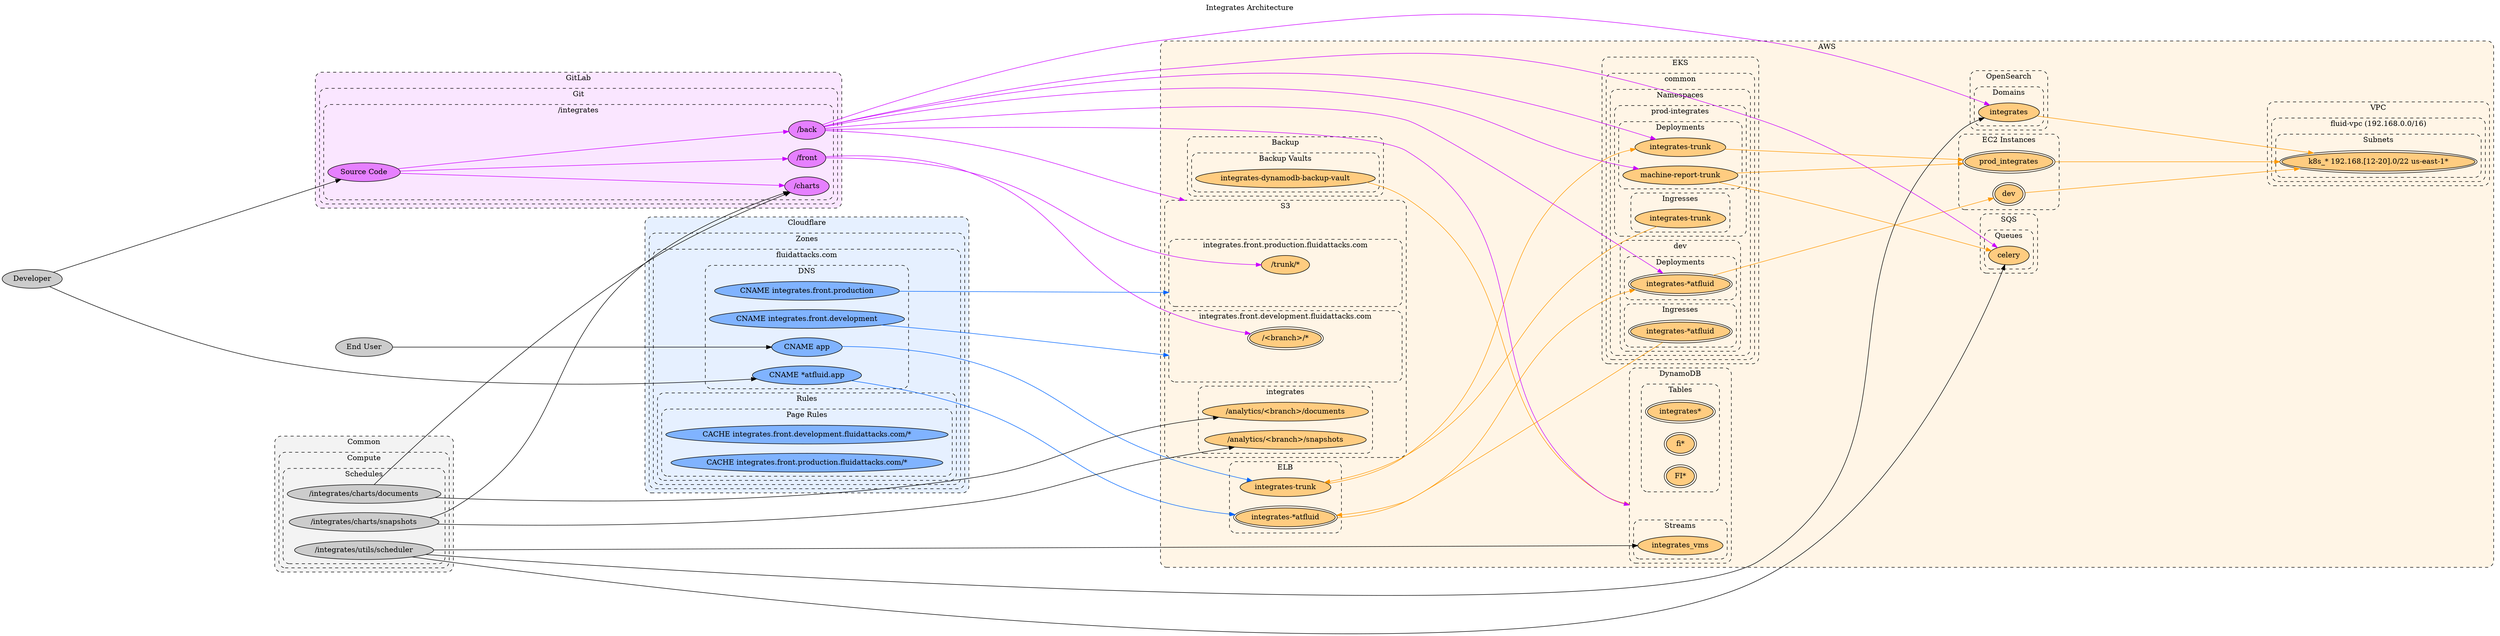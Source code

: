 // SPDX-FileCopyrightText: 2022 Fluid Attacks <development@fluidattacks.com>
//
// SPDX-License-Identifier: MPL-2.0

digraph integates {
  label="Integrates Architecture"
  labelloc="t"
  compound="true"
  rankdir="LR"
  ranksep="6.0"
  scale="scalexy"

  node[style="filled"]
  graph[style="dashed,rounded"]

  subgraph cluster_aws {
    label="AWS"
    bgcolor="0.1 0.1 1.0"
    node[fillcolor="0.1 0.5 1.0"]

    subgraph cluster_aws_backup {
      label="Backup"

      subgraph cluster_aws_backup_vaults {
        label="Backup Vaults"

        aws_backup_vaults_integrates_dynamodb_backup_vault[label="integrates-dynamodb-backup-vault"]
      }
    }

    subgraph cluster_aws_dynamodb {
      label="DynamoDB"

      cluster_aws_dynamodb[label="" style="invis"]

      subgraph cluster_aws_dynamodb_tables {
        label="Tables"

        aws_dynamodb_tables_integrates[label="integrates*" peripheries="2"]
        aws_dynamodb_tables_fi[label="fi*" peripheries="2"]
        aws_dynamodb_tables_FI[label="FI*" peripheries="2"]
      }

      subgraph cluster_aws_dynamodb_streams {
        label="Streams"

        aws_dynamodb_streams_integrates[label="integrates_vms"]
      }
    }

    subgraph cluster_aws_ec2 {
      label="EC2 Instances"

      aws_ec2_dev[label="dev" peripheries="2"]
      aws_ec2_prod_integrates[label="prod_integrates" peripheries="2"]
    }

    subgraph cluster_aws_ec2_elb {
      label="ELB"

      aws_ec2_elb_prod[label="integrates-trunk"]
      aws_ec2_elb_dev[label="integrates-*atfluid" peripheries="2"]
    }

    // certain api calls -> batch /integrates/jobs/execute_machine
    // schedulers requeue_actions -> batch /integrates/jobs/execute_machine
    // schedulers review_machine_executions -> batch /integrates/jobs/execute_machine

    // /integrates/jobs/execute_machine
    //    submit_task --execution-id
    //      -> submits process-machine-result to celery queue (upload vulns in sarifs)

    //    finish_execution
    //    start_execution
    //    start_execution

    subgraph cluster_aws_eks {
      label="EKS"

      subgraph cluster_aws_eks_common {
        label="common"

        subgraph cluster_aws_eks_common_namespaces {
          label="Namespaces"

          subgraph cluster_aws_eks_common_namespaces_dev {
            label="dev"

            subgraph cluster_aws_eks_common_namespaces_dev_deployments {
              label="Deployments"

              aws_eks_common_namespaces_dev_deployments_integrates_atfluid[label="integrates-*atfluid" peripheries="2"]
            }

            subgraph cluster_aws_eks_common_namespaces_dev_ingress {
              label="Ingresses"

              aws_eks_common_namespaces_dev_ingress_dev[label="integrates-*atfluid" peripheries="2"]
            }
          }

          subgraph cluster_aws_eks_common_namespaces_prod_integrates {
            label="prod-integrates"

            subgraph cluster_aws_eks_common_namespaces_prod_integrates_deployments {
              label="Deployments"

              aws_eks_common_namespaces_prod_integrates_deployments_integrates_trunk[label="integrates-trunk"]
              aws_eks_common_namespaces_prod_integrates_deployments_machine_report_trunk[label="machine-report-trunk"]
            }

            subgraph cluster_aws_eks_common_namespaces_prod_integrates_ingress {
              label="Ingresses"

              aws_eks_common_namespaces_prod_integrates_ingress_integrates_trunk[label="integrates-trunk"]
            }
          }
        }
      }
    }

    subgraph cluster_aws_opensearch {
      label="OpenSearch"

      subgraph cluster_aws_opensearch_domains {
        label="Domains"

        aws_opensearch_domains_integrates[label="integrates"]
      }
    }

    subgraph cluster_aws_s3 {
      label="S3"

      cluster_aws_s3[label="" style="invis"]

      subgraph cluster_aws_s3_integrates {
        label="integrates"

        aws_s3_integrates_analytics_branch_documents[label="/analytics/<branch>/documents"]
        aws_s3_integrates_analytics_branch_snapshots[label="/analytics/<branch>/snapshots"]
      }

      subgraph cluster_aws_s3_integrates_front_dev {
        label="integrates.front.development.fluidattacks.com"

        cluster_aws_s3_integrates_front_dev[label="" style="invis" width="6.0"]
        aws_s3_integrates_front_dev_atfluid[label="/<branch>/*" peripheries="2"]
      }

      subgraph cluster_aws_s3_integrates_front_prod {
        label="integrates.front.production.fluidattacks.com"

        cluster_aws_s3_integrates_front_prod[label="" style="invis" width="6.0"]
        aws_s3_integrates_front_production_trunk[label="/trunk/*"]
      }
    }

    subgraph cluster_aws_sqs {
      label="SQS"

      subgraph cluster_aws_sqs_queues {
        label="Queues"

        aws_sqs_queues_celery[label="celery"]
      }
    }

    subgraph cluster_aws_vpc {
      label="VPC"

      subgraph cluster_aws_vpc_fluid_vpc {
        label="fluid-vpc (192.168.0.0/16)"

        subgraph cluster_aws_vpc_fluid_vpc_subnets {
          label="Subnets"

          cluster_aws_vpc_fluid_vpc_subnets_k8s[label="k8s_* 192.168.[12-20].0/22 us-east-1*" peripheries="2"]
        }
      }
    }
  }

  subgraph cluster_cloudflare {
    label="Cloudflare"
    bgcolor="0.6 0.1 1.0"
    node[fillcolor="0.6 0.5 1.0"]

    subgraph cluster_cloudflare_zones {
      label="Zones"

      subgraph cluster_cloudflare_zone_fluidattacks_com {
        label="fluidattacks.com"

        subgraph cluster_cloudflare_zone_fluidattacks_com_dns {
          label="DNS"

          cloudflare_zone_fluidattacks_com_dns_cname_app[label="CNAME app"]
          cloudflare_zone_fluidattacks_com_dns_cname_atfluid_app[label="CNAME *atfluid.app"]
          cloudflare_zone_fluidattacks_com_dns_cname_integrates_front_development[label="CNAME integrates.front.development"]
          cloudflare_zone_fluidattacks_com_dns_cname_integrates_front_production[label="CNAME integrates.front.production"]
        }

        subgraph cluster_cloudflare_zone_fluidattacks_com_rules {
          label="Rules"

          subgraph cluster_cloudflare_zone_fluidattacks_com_page_rules {
            label="Page Rules"

            cloudflare_zone_fluidattacks_com_page_rules_integrates_front_dev[label="CACHE integrates.front.development.fluidattacks.com/*"]
            cloudflare_zone_fluidattacks_com_page_rules_integrates_front_prod[label="CACHE integrates.front.production.fluidattacks.com/*"]
          }
        }
      }
    }
  }

  subgraph cluster_common {
    label="Common"
    bgcolor="0.0 0.0 0.95"
    node[fillcolor="0.0 0.0 0.8"]

    subgraph cluster_common_compute {
      label="Compute"

      subgraph cluster_common_compute_schedules {
        label="Schedules"

        common_compute_schedules_integrates_charts_documents[label="/integrates/charts/documents"]
        common_compute_schedules_integrates_charts_snapshots[label="/integrates/charts/snapshots"]
        common_compute_schedules_integrates_utils_scheduler[label="/integrates/utils/scheduler"]
      }
    }
  }

  subgraph cluster_gitlab {
    label="GitLab"
    bgcolor="0.8 0.1 1.0"
    node[fillcolor="0.8 0.5 1.0"]

    subgraph cluster_gitlab_git {
      label="Git"

      subgraph cluster_gitlab_integrates {
        label="/integrates"

        gitlab_integrates[label="Source Code"]
        gitlab_integrates_back[label="/back"]
        gitlab_integrates_charts[label="/charts"]
        gitlab_integrates_front[label="/front"]
      }
    }
  }

  edge[color="0.1 1.0 1.0"]
  aws_ec2_elb_dev -> aws_eks_common_namespaces_dev_deployments_integrates_atfluid[]
  aws_ec2_elb_prod -> aws_eks_common_namespaces_prod_integrates_deployments_integrates_trunk[]
  aws_eks_common_namespaces_dev_ingress_dev -> aws_ec2_elb_dev[]
  aws_eks_common_namespaces_prod_integrates_ingress_integrates_trunk -> aws_ec2_elb_prod[]
  aws_ec2_dev -> cluster_aws_vpc_fluid_vpc_subnets_k8s[]
  aws_ec2_prod_integrates -> cluster_aws_vpc_fluid_vpc_subnets_k8s[]
  aws_backup_vaults_integrates_dynamodb_backup_vault -> cluster_aws_dynamodb[lhead="cluster_aws_dynamodb"]
  aws_eks_common_namespaces_dev_deployments_integrates_atfluid -> aws_ec2_dev[]
  aws_eks_common_namespaces_prod_integrates_deployments_integrates_trunk -> aws_ec2_prod_integrates[]
  aws_eks_common_namespaces_prod_integrates_deployments_machine_report_trunk -> aws_sqs_queues_celery[]
  aws_eks_common_namespaces_prod_integrates_deployments_machine_report_trunk -> aws_ec2_prod_integrates[]
  aws_opensearch_domains_integrates -> cluster_aws_vpc_fluid_vpc_subnets_k8s[]

  edge[color="0.6 1.0 1.0"]
  cloudflare_zone_fluidattacks_com_dns_cname_app -> aws_ec2_elb_prod[]
  cloudflare_zone_fluidattacks_com_dns_cname_atfluid_app -> aws_ec2_elb_dev[]
  cloudflare_zone_fluidattacks_com_dns_cname_integrates_front_development -> cluster_aws_s3_integrates_front_dev[lhead="cluster_aws_s3_integrates_front_dev"]
  cloudflare_zone_fluidattacks_com_dns_cname_integrates_front_production -> cluster_aws_s3_integrates_front_prod[lhead="cluster_aws_s3_integrates_front_prod"]

  edge[color="0.8 1.0 1.0"]
  gitlab_integrates -> gitlab_integrates_back[]
  gitlab_integrates -> gitlab_integrates_charts[]
  gitlab_integrates -> gitlab_integrates_front[]
  gitlab_integrates_back -> aws_sqs_queues_celery[]
  gitlab_integrates_back -> aws_opensearch_domains_integrates[]
  gitlab_integrates_back -> aws_eks_common_namespaces_dev_deployments_integrates_atfluid[]
  gitlab_integrates_back -> aws_eks_common_namespaces_prod_integrates_deployments_integrates_trunk[]
  gitlab_integrates_back -> aws_eks_common_namespaces_prod_integrates_deployments_machine_report_trunk[]
  gitlab_integrates_back -> cluster_aws_dynamodb[lhead="cluster_aws_dynamodb"]
  gitlab_integrates_back -> cluster_aws_s3[lhead="cluster_aws_s3"]
  gitlab_integrates_front -> aws_s3_integrates_front_dev_atfluid[]
  gitlab_integrates_front -> aws_s3_integrates_front_production_trunk[]

  node[fillcolor="0.0 0.0 0.8"]
  end_user[label="End User"]
  developer[label="Developer"]

  edge[color="0.0 0.0 0.0"]
  common_compute_schedules_integrates_charts_documents -> aws_s3_integrates_analytics_branch_documents[]
  common_compute_schedules_integrates_charts_documents -> gitlab_integrates_charts[]
  common_compute_schedules_integrates_charts_snapshots -> aws_s3_integrates_analytics_branch_snapshots[]
  common_compute_schedules_integrates_charts_snapshots -> gitlab_integrates_charts[]
  common_compute_schedules_integrates_utils_scheduler -> aws_sqs_queues_celery[]
  common_compute_schedules_integrates_utils_scheduler -> aws_opensearch_domains_integrates[]
  common_compute_schedules_integrates_utils_scheduler -> aws_dynamodb_streams_integrates
  end_user -> cloudflare_zone_fluidattacks_com_dns_cname_app[]
  developer -> cloudflare_zone_fluidattacks_com_dns_cname_atfluid_app[]
  developer -> gitlab_integrates[]
}
